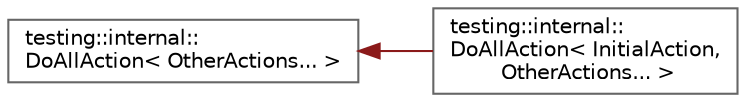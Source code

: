 digraph "Graphical Class Hierarchy"
{
 // LATEX_PDF_SIZE
  bgcolor="transparent";
  edge [fontname=Helvetica,fontsize=10,labelfontname=Helvetica,labelfontsize=10];
  node [fontname=Helvetica,fontsize=10,shape=box,height=0.2,width=0.4];
  rankdir="LR";
  Node0 [id="Node000000",label="testing::internal::\lDoAllAction\< OtherActions... \>",height=0.2,width=0.4,color="grey40", fillcolor="white", style="filled",URL="$classtesting_1_1internal_1_1_do_all_action.html",tooltip=" "];
  Node0 -> Node1 [id="edge192_Node000000_Node000001",dir="back",color="firebrick4",style="solid",tooltip=" "];
  Node1 [id="Node000001",label="testing::internal::\lDoAllAction\< InitialAction,\l OtherActions... \>",height=0.2,width=0.4,color="grey40", fillcolor="white", style="filled",URL="$classtesting_1_1internal_1_1_do_all_action_3_01_initial_action_00_01_other_actions_8_8_8_01_4.html",tooltip=" "];
}
